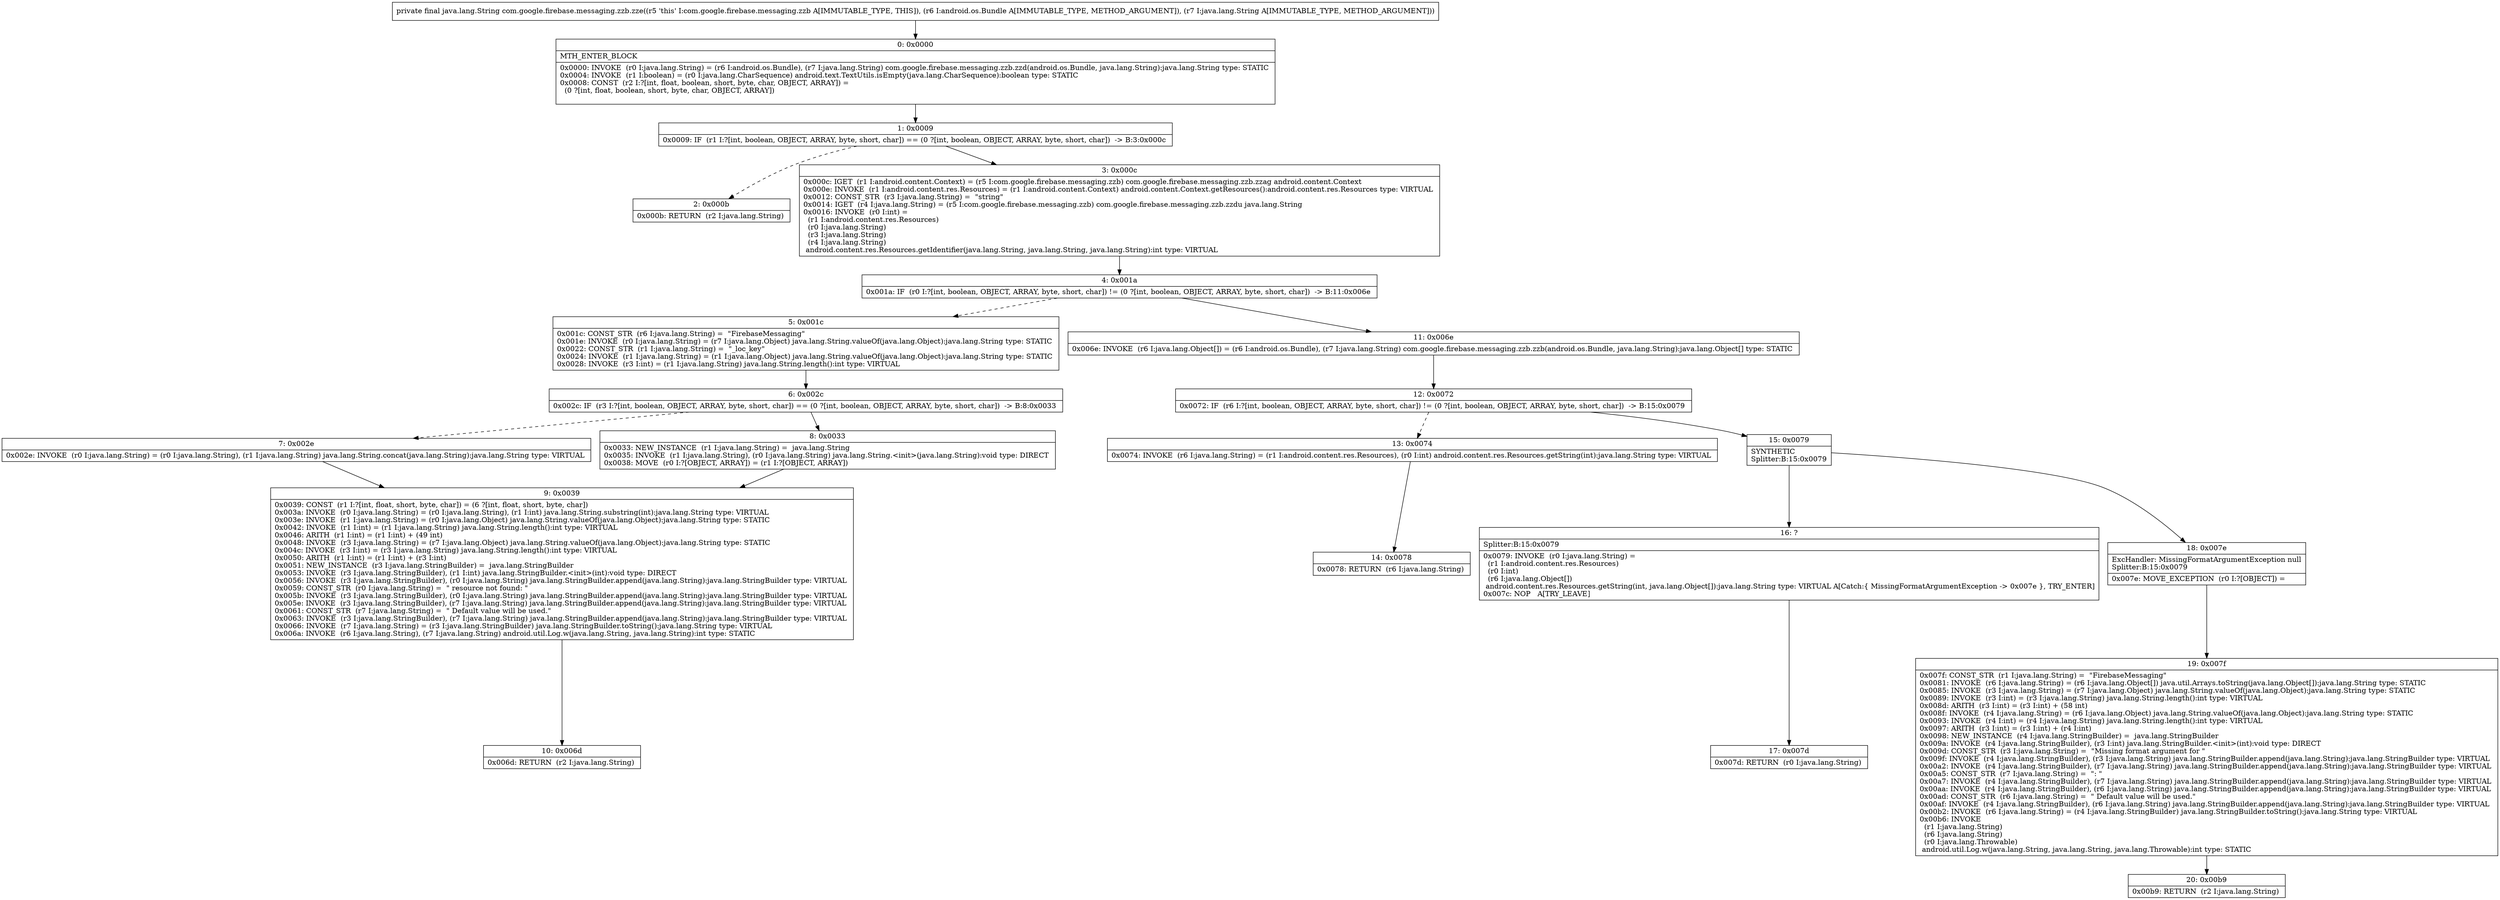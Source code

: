 digraph "CFG forcom.google.firebase.messaging.zzb.zze(Landroid\/os\/Bundle;Ljava\/lang\/String;)Ljava\/lang\/String;" {
Node_0 [shape=record,label="{0\:\ 0x0000|MTH_ENTER_BLOCK\l|0x0000: INVOKE  (r0 I:java.lang.String) = (r6 I:android.os.Bundle), (r7 I:java.lang.String) com.google.firebase.messaging.zzb.zzd(android.os.Bundle, java.lang.String):java.lang.String type: STATIC \l0x0004: INVOKE  (r1 I:boolean) = (r0 I:java.lang.CharSequence) android.text.TextUtils.isEmpty(java.lang.CharSequence):boolean type: STATIC \l0x0008: CONST  (r2 I:?[int, float, boolean, short, byte, char, OBJECT, ARRAY]) = \l  (0 ?[int, float, boolean, short, byte, char, OBJECT, ARRAY])\l \l}"];
Node_1 [shape=record,label="{1\:\ 0x0009|0x0009: IF  (r1 I:?[int, boolean, OBJECT, ARRAY, byte, short, char]) == (0 ?[int, boolean, OBJECT, ARRAY, byte, short, char])  \-\> B:3:0x000c \l}"];
Node_2 [shape=record,label="{2\:\ 0x000b|0x000b: RETURN  (r2 I:java.lang.String) \l}"];
Node_3 [shape=record,label="{3\:\ 0x000c|0x000c: IGET  (r1 I:android.content.Context) = (r5 I:com.google.firebase.messaging.zzb) com.google.firebase.messaging.zzb.zzag android.content.Context \l0x000e: INVOKE  (r1 I:android.content.res.Resources) = (r1 I:android.content.Context) android.content.Context.getResources():android.content.res.Resources type: VIRTUAL \l0x0012: CONST_STR  (r3 I:java.lang.String) =  \"string\" \l0x0014: IGET  (r4 I:java.lang.String) = (r5 I:com.google.firebase.messaging.zzb) com.google.firebase.messaging.zzb.zzdu java.lang.String \l0x0016: INVOKE  (r0 I:int) = \l  (r1 I:android.content.res.Resources)\l  (r0 I:java.lang.String)\l  (r3 I:java.lang.String)\l  (r4 I:java.lang.String)\l android.content.res.Resources.getIdentifier(java.lang.String, java.lang.String, java.lang.String):int type: VIRTUAL \l}"];
Node_4 [shape=record,label="{4\:\ 0x001a|0x001a: IF  (r0 I:?[int, boolean, OBJECT, ARRAY, byte, short, char]) != (0 ?[int, boolean, OBJECT, ARRAY, byte, short, char])  \-\> B:11:0x006e \l}"];
Node_5 [shape=record,label="{5\:\ 0x001c|0x001c: CONST_STR  (r6 I:java.lang.String) =  \"FirebaseMessaging\" \l0x001e: INVOKE  (r0 I:java.lang.String) = (r7 I:java.lang.Object) java.lang.String.valueOf(java.lang.Object):java.lang.String type: STATIC \l0x0022: CONST_STR  (r1 I:java.lang.String) =  \"_loc_key\" \l0x0024: INVOKE  (r1 I:java.lang.String) = (r1 I:java.lang.Object) java.lang.String.valueOf(java.lang.Object):java.lang.String type: STATIC \l0x0028: INVOKE  (r3 I:int) = (r1 I:java.lang.String) java.lang.String.length():int type: VIRTUAL \l}"];
Node_6 [shape=record,label="{6\:\ 0x002c|0x002c: IF  (r3 I:?[int, boolean, OBJECT, ARRAY, byte, short, char]) == (0 ?[int, boolean, OBJECT, ARRAY, byte, short, char])  \-\> B:8:0x0033 \l}"];
Node_7 [shape=record,label="{7\:\ 0x002e|0x002e: INVOKE  (r0 I:java.lang.String) = (r0 I:java.lang.String), (r1 I:java.lang.String) java.lang.String.concat(java.lang.String):java.lang.String type: VIRTUAL \l}"];
Node_8 [shape=record,label="{8\:\ 0x0033|0x0033: NEW_INSTANCE  (r1 I:java.lang.String) =  java.lang.String \l0x0035: INVOKE  (r1 I:java.lang.String), (r0 I:java.lang.String) java.lang.String.\<init\>(java.lang.String):void type: DIRECT \l0x0038: MOVE  (r0 I:?[OBJECT, ARRAY]) = (r1 I:?[OBJECT, ARRAY]) \l}"];
Node_9 [shape=record,label="{9\:\ 0x0039|0x0039: CONST  (r1 I:?[int, float, short, byte, char]) = (6 ?[int, float, short, byte, char]) \l0x003a: INVOKE  (r0 I:java.lang.String) = (r0 I:java.lang.String), (r1 I:int) java.lang.String.substring(int):java.lang.String type: VIRTUAL \l0x003e: INVOKE  (r1 I:java.lang.String) = (r0 I:java.lang.Object) java.lang.String.valueOf(java.lang.Object):java.lang.String type: STATIC \l0x0042: INVOKE  (r1 I:int) = (r1 I:java.lang.String) java.lang.String.length():int type: VIRTUAL \l0x0046: ARITH  (r1 I:int) = (r1 I:int) + (49 int) \l0x0048: INVOKE  (r3 I:java.lang.String) = (r7 I:java.lang.Object) java.lang.String.valueOf(java.lang.Object):java.lang.String type: STATIC \l0x004c: INVOKE  (r3 I:int) = (r3 I:java.lang.String) java.lang.String.length():int type: VIRTUAL \l0x0050: ARITH  (r1 I:int) = (r1 I:int) + (r3 I:int) \l0x0051: NEW_INSTANCE  (r3 I:java.lang.StringBuilder) =  java.lang.StringBuilder \l0x0053: INVOKE  (r3 I:java.lang.StringBuilder), (r1 I:int) java.lang.StringBuilder.\<init\>(int):void type: DIRECT \l0x0056: INVOKE  (r3 I:java.lang.StringBuilder), (r0 I:java.lang.String) java.lang.StringBuilder.append(java.lang.String):java.lang.StringBuilder type: VIRTUAL \l0x0059: CONST_STR  (r0 I:java.lang.String) =  \" resource not found: \" \l0x005b: INVOKE  (r3 I:java.lang.StringBuilder), (r0 I:java.lang.String) java.lang.StringBuilder.append(java.lang.String):java.lang.StringBuilder type: VIRTUAL \l0x005e: INVOKE  (r3 I:java.lang.StringBuilder), (r7 I:java.lang.String) java.lang.StringBuilder.append(java.lang.String):java.lang.StringBuilder type: VIRTUAL \l0x0061: CONST_STR  (r7 I:java.lang.String) =  \" Default value will be used.\" \l0x0063: INVOKE  (r3 I:java.lang.StringBuilder), (r7 I:java.lang.String) java.lang.StringBuilder.append(java.lang.String):java.lang.StringBuilder type: VIRTUAL \l0x0066: INVOKE  (r7 I:java.lang.String) = (r3 I:java.lang.StringBuilder) java.lang.StringBuilder.toString():java.lang.String type: VIRTUAL \l0x006a: INVOKE  (r6 I:java.lang.String), (r7 I:java.lang.String) android.util.Log.w(java.lang.String, java.lang.String):int type: STATIC \l}"];
Node_10 [shape=record,label="{10\:\ 0x006d|0x006d: RETURN  (r2 I:java.lang.String) \l}"];
Node_11 [shape=record,label="{11\:\ 0x006e|0x006e: INVOKE  (r6 I:java.lang.Object[]) = (r6 I:android.os.Bundle), (r7 I:java.lang.String) com.google.firebase.messaging.zzb.zzb(android.os.Bundle, java.lang.String):java.lang.Object[] type: STATIC \l}"];
Node_12 [shape=record,label="{12\:\ 0x0072|0x0072: IF  (r6 I:?[int, boolean, OBJECT, ARRAY, byte, short, char]) != (0 ?[int, boolean, OBJECT, ARRAY, byte, short, char])  \-\> B:15:0x0079 \l}"];
Node_13 [shape=record,label="{13\:\ 0x0074|0x0074: INVOKE  (r6 I:java.lang.String) = (r1 I:android.content.res.Resources), (r0 I:int) android.content.res.Resources.getString(int):java.lang.String type: VIRTUAL \l}"];
Node_14 [shape=record,label="{14\:\ 0x0078|0x0078: RETURN  (r6 I:java.lang.String) \l}"];
Node_15 [shape=record,label="{15\:\ 0x0079|SYNTHETIC\lSplitter:B:15:0x0079\l}"];
Node_16 [shape=record,label="{16\:\ ?|Splitter:B:15:0x0079\l|0x0079: INVOKE  (r0 I:java.lang.String) = \l  (r1 I:android.content.res.Resources)\l  (r0 I:int)\l  (r6 I:java.lang.Object[])\l android.content.res.Resources.getString(int, java.lang.Object[]):java.lang.String type: VIRTUAL A[Catch:\{ MissingFormatArgumentException \-\> 0x007e \}, TRY_ENTER]\l0x007c: NOP   A[TRY_LEAVE]\l}"];
Node_17 [shape=record,label="{17\:\ 0x007d|0x007d: RETURN  (r0 I:java.lang.String) \l}"];
Node_18 [shape=record,label="{18\:\ 0x007e|ExcHandler: MissingFormatArgumentException null\lSplitter:B:15:0x0079\l|0x007e: MOVE_EXCEPTION  (r0 I:?[OBJECT]) =  \l}"];
Node_19 [shape=record,label="{19\:\ 0x007f|0x007f: CONST_STR  (r1 I:java.lang.String) =  \"FirebaseMessaging\" \l0x0081: INVOKE  (r6 I:java.lang.String) = (r6 I:java.lang.Object[]) java.util.Arrays.toString(java.lang.Object[]):java.lang.String type: STATIC \l0x0085: INVOKE  (r3 I:java.lang.String) = (r7 I:java.lang.Object) java.lang.String.valueOf(java.lang.Object):java.lang.String type: STATIC \l0x0089: INVOKE  (r3 I:int) = (r3 I:java.lang.String) java.lang.String.length():int type: VIRTUAL \l0x008d: ARITH  (r3 I:int) = (r3 I:int) + (58 int) \l0x008f: INVOKE  (r4 I:java.lang.String) = (r6 I:java.lang.Object) java.lang.String.valueOf(java.lang.Object):java.lang.String type: STATIC \l0x0093: INVOKE  (r4 I:int) = (r4 I:java.lang.String) java.lang.String.length():int type: VIRTUAL \l0x0097: ARITH  (r3 I:int) = (r3 I:int) + (r4 I:int) \l0x0098: NEW_INSTANCE  (r4 I:java.lang.StringBuilder) =  java.lang.StringBuilder \l0x009a: INVOKE  (r4 I:java.lang.StringBuilder), (r3 I:int) java.lang.StringBuilder.\<init\>(int):void type: DIRECT \l0x009d: CONST_STR  (r3 I:java.lang.String) =  \"Missing format argument for \" \l0x009f: INVOKE  (r4 I:java.lang.StringBuilder), (r3 I:java.lang.String) java.lang.StringBuilder.append(java.lang.String):java.lang.StringBuilder type: VIRTUAL \l0x00a2: INVOKE  (r4 I:java.lang.StringBuilder), (r7 I:java.lang.String) java.lang.StringBuilder.append(java.lang.String):java.lang.StringBuilder type: VIRTUAL \l0x00a5: CONST_STR  (r7 I:java.lang.String) =  \": \" \l0x00a7: INVOKE  (r4 I:java.lang.StringBuilder), (r7 I:java.lang.String) java.lang.StringBuilder.append(java.lang.String):java.lang.StringBuilder type: VIRTUAL \l0x00aa: INVOKE  (r4 I:java.lang.StringBuilder), (r6 I:java.lang.String) java.lang.StringBuilder.append(java.lang.String):java.lang.StringBuilder type: VIRTUAL \l0x00ad: CONST_STR  (r6 I:java.lang.String) =  \" Default value will be used.\" \l0x00af: INVOKE  (r4 I:java.lang.StringBuilder), (r6 I:java.lang.String) java.lang.StringBuilder.append(java.lang.String):java.lang.StringBuilder type: VIRTUAL \l0x00b2: INVOKE  (r6 I:java.lang.String) = (r4 I:java.lang.StringBuilder) java.lang.StringBuilder.toString():java.lang.String type: VIRTUAL \l0x00b6: INVOKE  \l  (r1 I:java.lang.String)\l  (r6 I:java.lang.String)\l  (r0 I:java.lang.Throwable)\l android.util.Log.w(java.lang.String, java.lang.String, java.lang.Throwable):int type: STATIC \l}"];
Node_20 [shape=record,label="{20\:\ 0x00b9|0x00b9: RETURN  (r2 I:java.lang.String) \l}"];
MethodNode[shape=record,label="{private final java.lang.String com.google.firebase.messaging.zzb.zze((r5 'this' I:com.google.firebase.messaging.zzb A[IMMUTABLE_TYPE, THIS]), (r6 I:android.os.Bundle A[IMMUTABLE_TYPE, METHOD_ARGUMENT]), (r7 I:java.lang.String A[IMMUTABLE_TYPE, METHOD_ARGUMENT])) }"];
MethodNode -> Node_0;
Node_0 -> Node_1;
Node_1 -> Node_2[style=dashed];
Node_1 -> Node_3;
Node_3 -> Node_4;
Node_4 -> Node_5[style=dashed];
Node_4 -> Node_11;
Node_5 -> Node_6;
Node_6 -> Node_7[style=dashed];
Node_6 -> Node_8;
Node_7 -> Node_9;
Node_8 -> Node_9;
Node_9 -> Node_10;
Node_11 -> Node_12;
Node_12 -> Node_13[style=dashed];
Node_12 -> Node_15;
Node_13 -> Node_14;
Node_15 -> Node_16;
Node_15 -> Node_18;
Node_16 -> Node_17;
Node_18 -> Node_19;
Node_19 -> Node_20;
}

